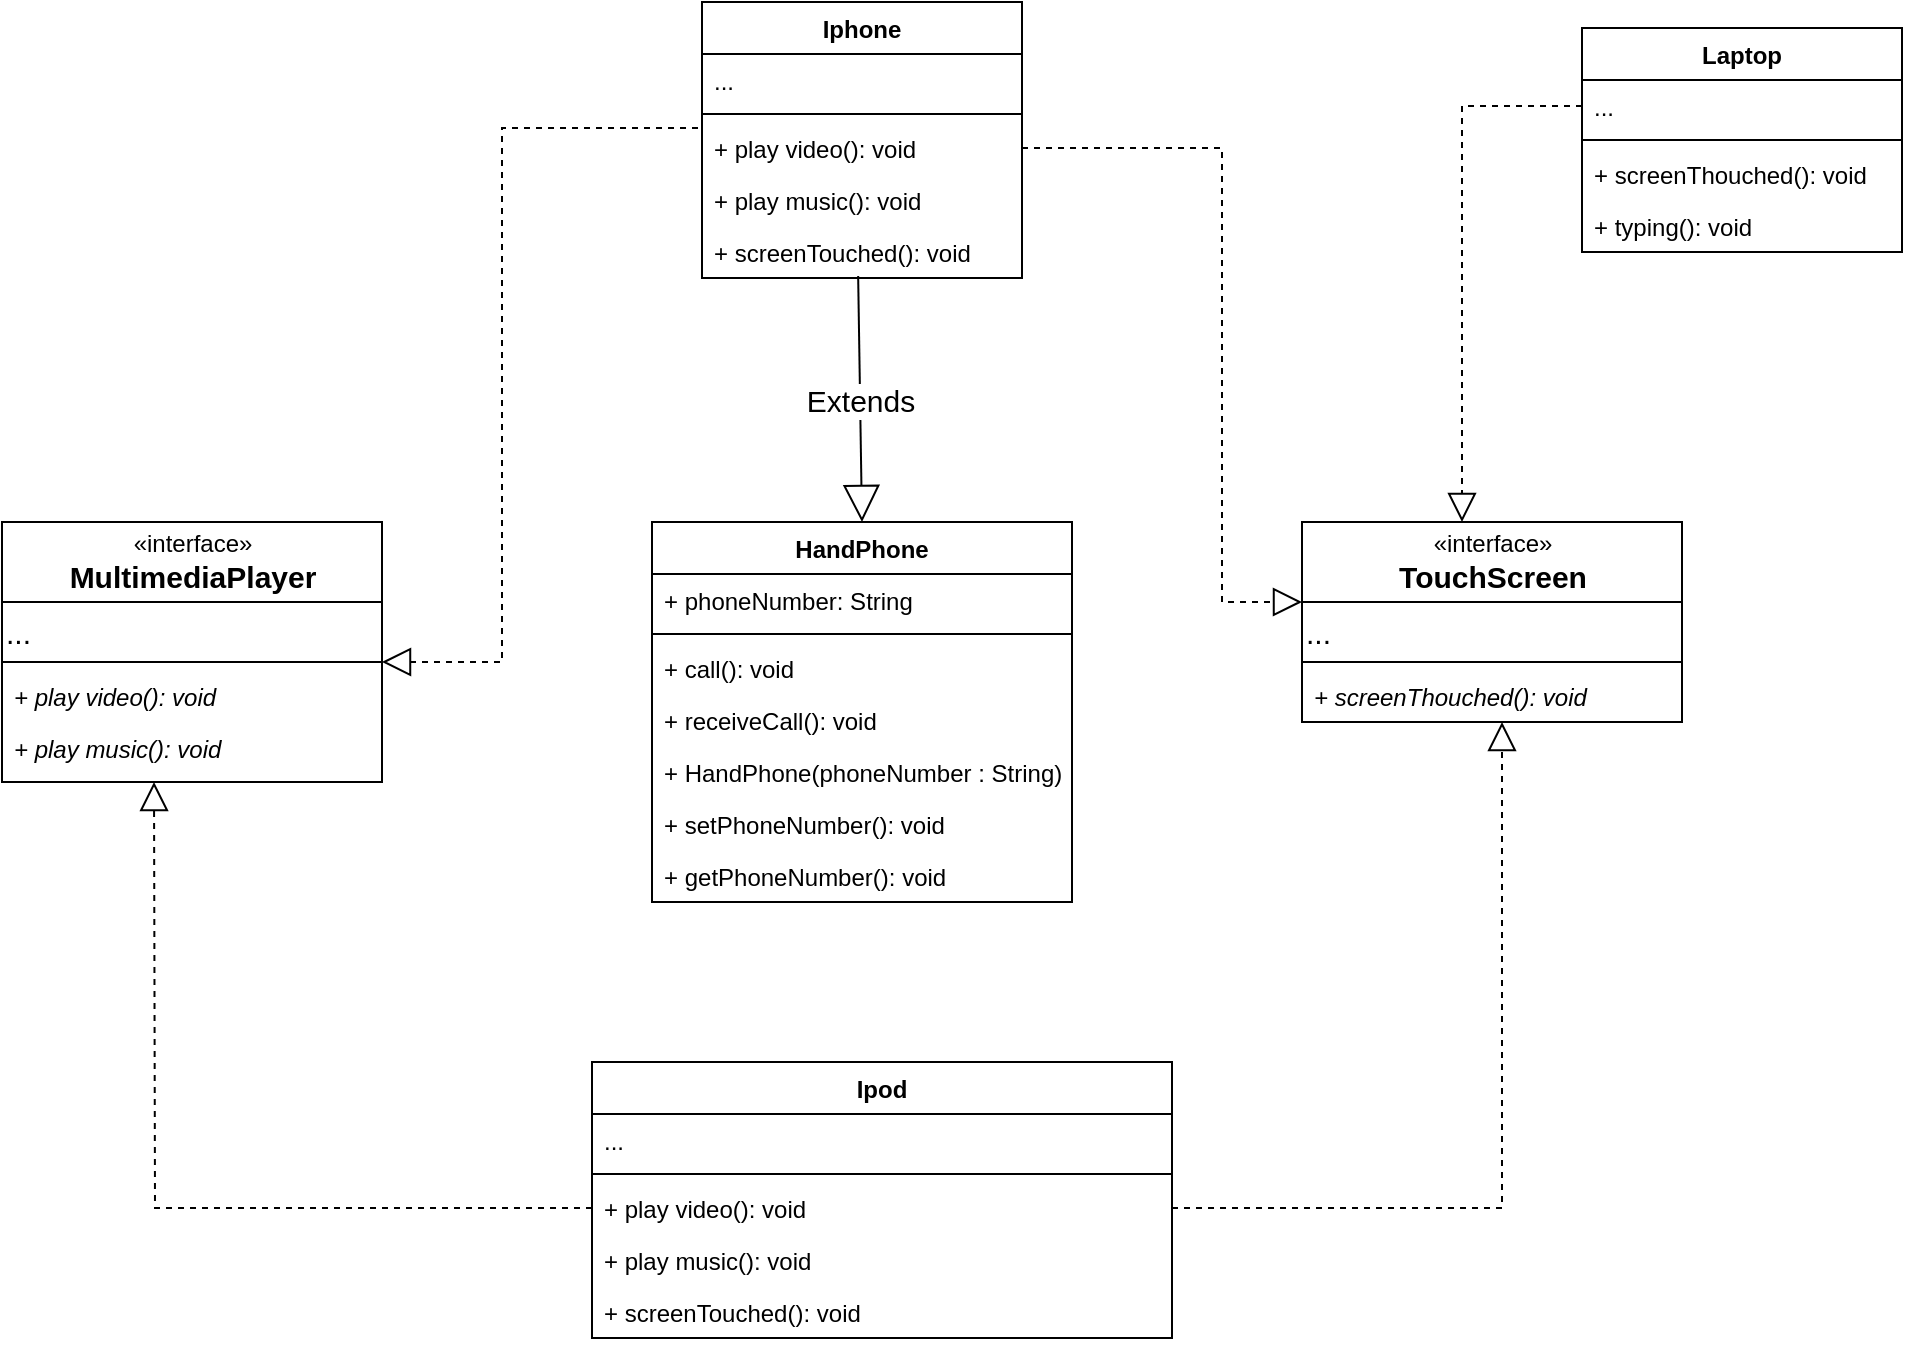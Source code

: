 <mxfile version="15.9.6" type="device"><diagram id="r_UrJvl19G73x6upiXIv" name="Page-1"><mxGraphModel dx="1422" dy="800" grid="1" gridSize="10" guides="1" tooltips="1" connect="1" arrows="1" fold="1" page="1" pageScale="1" pageWidth="1100" pageHeight="850" math="0" shadow="0"><root><mxCell id="0"/><mxCell id="1" parent="0"/><mxCell id="ycQYTFs8kZwfNoOXs9Ld-1" value="Ipod" style="swimlane;fontStyle=1;align=center;verticalAlign=top;childLayout=stackLayout;horizontal=1;startSize=26;horizontalStack=0;resizeParent=1;resizeParentMax=0;resizeLast=0;collapsible=1;marginBottom=0;" parent="1" vertex="1"><mxGeometry x="405" y="630" width="290" height="138" as="geometry"/></mxCell><mxCell id="ycQYTFs8kZwfNoOXs9Ld-2" value="..." style="text;strokeColor=none;fillColor=none;align=left;verticalAlign=top;spacingLeft=4;spacingRight=4;overflow=hidden;rotatable=0;points=[[0,0.5],[1,0.5]];portConstraint=eastwest;" parent="ycQYTFs8kZwfNoOXs9Ld-1" vertex="1"><mxGeometry y="26" width="290" height="26" as="geometry"/></mxCell><mxCell id="ycQYTFs8kZwfNoOXs9Ld-3" value="" style="line;strokeWidth=1;fillColor=none;align=left;verticalAlign=middle;spacingTop=-1;spacingLeft=3;spacingRight=3;rotatable=0;labelPosition=right;points=[];portConstraint=eastwest;" parent="ycQYTFs8kZwfNoOXs9Ld-1" vertex="1"><mxGeometry y="52" width="290" height="8" as="geometry"/></mxCell><mxCell id="ycQYTFs8kZwfNoOXs9Ld-4" value="+ play video(): void" style="text;strokeColor=none;fillColor=none;align=left;verticalAlign=top;spacingLeft=4;spacingRight=4;overflow=hidden;rotatable=0;points=[[0,0.5],[1,0.5]];portConstraint=eastwest;" parent="ycQYTFs8kZwfNoOXs9Ld-1" vertex="1"><mxGeometry y="60" width="290" height="26" as="geometry"/></mxCell><mxCell id="ycQYTFs8kZwfNoOXs9Ld-5" value="+ play music(): void" style="text;strokeColor=none;fillColor=none;align=left;verticalAlign=top;spacingLeft=4;spacingRight=4;overflow=hidden;rotatable=0;points=[[0,0.5],[1,0.5]];portConstraint=eastwest;" parent="ycQYTFs8kZwfNoOXs9Ld-1" vertex="1"><mxGeometry y="86" width="290" height="26" as="geometry"/></mxCell><mxCell id="ycQYTFs8kZwfNoOXs9Ld-6" value="+ screenTouched(): void" style="text;strokeColor=none;fillColor=none;align=left;verticalAlign=top;spacingLeft=4;spacingRight=4;overflow=hidden;rotatable=0;points=[[0,0.5],[1,0.5]];portConstraint=eastwest;" parent="ycQYTFs8kZwfNoOXs9Ld-1" vertex="1"><mxGeometry y="112" width="290" height="26" as="geometry"/></mxCell><mxCell id="ycQYTFs8kZwfNoOXs9Ld-7" value="HandPhone" style="swimlane;fontStyle=1;align=center;verticalAlign=top;childLayout=stackLayout;horizontal=1;startSize=26;horizontalStack=0;resizeParent=1;resizeParentMax=0;resizeLast=0;collapsible=1;marginBottom=0;" parent="1" vertex="1"><mxGeometry x="435" y="360" width="210" height="190" as="geometry"/></mxCell><mxCell id="ycQYTFs8kZwfNoOXs9Ld-8" value="+ phoneNumber: String" style="text;strokeColor=none;fillColor=none;align=left;verticalAlign=top;spacingLeft=4;spacingRight=4;overflow=hidden;rotatable=0;points=[[0,0.5],[1,0.5]];portConstraint=eastwest;" parent="ycQYTFs8kZwfNoOXs9Ld-7" vertex="1"><mxGeometry y="26" width="210" height="26" as="geometry"/></mxCell><mxCell id="ycQYTFs8kZwfNoOXs9Ld-9" value="" style="line;strokeWidth=1;fillColor=none;align=left;verticalAlign=middle;spacingTop=-1;spacingLeft=3;spacingRight=3;rotatable=0;labelPosition=right;points=[];portConstraint=eastwest;" parent="ycQYTFs8kZwfNoOXs9Ld-7" vertex="1"><mxGeometry y="52" width="210" height="8" as="geometry"/></mxCell><mxCell id="ycQYTFs8kZwfNoOXs9Ld-10" value="+ call(): void" style="text;strokeColor=none;fillColor=none;align=left;verticalAlign=top;spacingLeft=4;spacingRight=4;overflow=hidden;rotatable=0;points=[[0,0.5],[1,0.5]];portConstraint=eastwest;" parent="ycQYTFs8kZwfNoOXs9Ld-7" vertex="1"><mxGeometry y="60" width="210" height="26" as="geometry"/></mxCell><mxCell id="ycQYTFs8kZwfNoOXs9Ld-11" value="+ receiveCall(): void" style="text;strokeColor=none;fillColor=none;align=left;verticalAlign=top;spacingLeft=4;spacingRight=4;overflow=hidden;rotatable=0;points=[[0,0.5],[1,0.5]];portConstraint=eastwest;" parent="ycQYTFs8kZwfNoOXs9Ld-7" vertex="1"><mxGeometry y="86" width="210" height="26" as="geometry"/></mxCell><mxCell id="ycQYTFs8kZwfNoOXs9Ld-16" value="+ HandPhone(phoneNumber : String): void" style="text;strokeColor=none;fillColor=none;align=left;verticalAlign=top;spacingLeft=4;spacingRight=4;overflow=hidden;rotatable=0;points=[[0,0.5],[1,0.5]];portConstraint=eastwest;" parent="ycQYTFs8kZwfNoOXs9Ld-7" vertex="1"><mxGeometry y="112" width="210" height="26" as="geometry"/></mxCell><mxCell id="ycQYTFs8kZwfNoOXs9Ld-17" value="+ setPhoneNumber(): void" style="text;strokeColor=none;fillColor=none;align=left;verticalAlign=top;spacingLeft=4;spacingRight=4;overflow=hidden;rotatable=0;points=[[0,0.5],[1,0.5]];portConstraint=eastwest;" parent="ycQYTFs8kZwfNoOXs9Ld-7" vertex="1"><mxGeometry y="138" width="210" height="26" as="geometry"/></mxCell><mxCell id="ycQYTFs8kZwfNoOXs9Ld-18" value="+ getPhoneNumber(): void" style="text;strokeColor=none;fillColor=none;align=left;verticalAlign=top;spacingLeft=4;spacingRight=4;overflow=hidden;rotatable=0;points=[[0,0.5],[1,0.5]];portConstraint=eastwest;" parent="ycQYTFs8kZwfNoOXs9Ld-7" vertex="1"><mxGeometry y="164" width="210" height="26" as="geometry"/></mxCell><mxCell id="ycQYTFs8kZwfNoOXs9Ld-21" value="Iphone" style="swimlane;fontStyle=1;align=center;verticalAlign=top;childLayout=stackLayout;horizontal=1;startSize=26;horizontalStack=0;resizeParent=1;resizeParentMax=0;resizeLast=0;collapsible=1;marginBottom=0;" parent="1" vertex="1"><mxGeometry x="460" y="100" width="160" height="138" as="geometry"/></mxCell><mxCell id="ycQYTFs8kZwfNoOXs9Ld-22" value="..." style="text;strokeColor=none;fillColor=none;align=left;verticalAlign=top;spacingLeft=4;spacingRight=4;overflow=hidden;rotatable=0;points=[[0,0.5],[1,0.5]];portConstraint=eastwest;" parent="ycQYTFs8kZwfNoOXs9Ld-21" vertex="1"><mxGeometry y="26" width="160" height="26" as="geometry"/></mxCell><mxCell id="ycQYTFs8kZwfNoOXs9Ld-23" value="" style="line;strokeWidth=1;fillColor=none;align=left;verticalAlign=middle;spacingTop=-1;spacingLeft=3;spacingRight=3;rotatable=0;labelPosition=right;points=[];portConstraint=eastwest;" parent="ycQYTFs8kZwfNoOXs9Ld-21" vertex="1"><mxGeometry y="52" width="160" height="8" as="geometry"/></mxCell><mxCell id="ycQYTFs8kZwfNoOXs9Ld-24" value="+ play video(): void" style="text;strokeColor=none;fillColor=none;align=left;verticalAlign=top;spacingLeft=4;spacingRight=4;overflow=hidden;rotatable=0;points=[[0,0.5],[1,0.5]];portConstraint=eastwest;" parent="ycQYTFs8kZwfNoOXs9Ld-21" vertex="1"><mxGeometry y="60" width="160" height="26" as="geometry"/></mxCell><mxCell id="ycQYTFs8kZwfNoOXs9Ld-25" value="+ play music(): void" style="text;strokeColor=none;fillColor=none;align=left;verticalAlign=top;spacingLeft=4;spacingRight=4;overflow=hidden;rotatable=0;points=[[0,0.5],[1,0.5]];portConstraint=eastwest;" parent="ycQYTFs8kZwfNoOXs9Ld-21" vertex="1"><mxGeometry y="86" width="160" height="26" as="geometry"/></mxCell><mxCell id="ycQYTFs8kZwfNoOXs9Ld-26" value="+ screenTouched(): void" style="text;strokeColor=none;fillColor=none;align=left;verticalAlign=top;spacingLeft=4;spacingRight=4;overflow=hidden;rotatable=0;points=[[0,0.5],[1,0.5]];portConstraint=eastwest;" parent="ycQYTFs8kZwfNoOXs9Ld-21" vertex="1"><mxGeometry y="112" width="160" height="26" as="geometry"/></mxCell><mxCell id="ycQYTFs8kZwfNoOXs9Ld-46" value="" style="group" parent="1" vertex="1" connectable="0"><mxGeometry x="110" y="360" width="190" height="130" as="geometry"/></mxCell><mxCell id="ycQYTFs8kZwfNoOXs9Ld-37" value="«interface»&lt;br&gt;&lt;span style=&quot;font-size: 15px&quot;&gt;&lt;b&gt;MultimediaPlayer&lt;/b&gt;&lt;/span&gt;" style="html=1;dropTarget=0;" parent="ycQYTFs8kZwfNoOXs9Ld-46" vertex="1"><mxGeometry width="190" height="40" as="geometry"/></mxCell><mxCell id="ycQYTFs8kZwfNoOXs9Ld-39" value="..." style="html=1;fontSize=15;align=left;" parent="ycQYTFs8kZwfNoOXs9Ld-46" vertex="1"><mxGeometry y="40" width="190" height="30" as="geometry"/></mxCell><mxCell id="ycQYTFs8kZwfNoOXs9Ld-40" value="" style="html=1;fontSize=15;align=left;" parent="ycQYTFs8kZwfNoOXs9Ld-46" vertex="1"><mxGeometry y="70" width="190" height="60" as="geometry"/></mxCell><mxCell id="ycQYTFs8kZwfNoOXs9Ld-43" value="+ play video(): void" style="text;strokeColor=none;fillColor=none;align=left;verticalAlign=top;spacingLeft=4;spacingRight=4;overflow=hidden;rotatable=0;points=[[0,0.5],[1,0.5]];portConstraint=eastwest;fontStyle=2" parent="ycQYTFs8kZwfNoOXs9Ld-46" vertex="1"><mxGeometry y="74" width="160" height="56" as="geometry"/></mxCell><mxCell id="ycQYTFs8kZwfNoOXs9Ld-44" value="+ play music(): void" style="text;strokeColor=none;fillColor=none;align=left;verticalAlign=top;spacingLeft=4;spacingRight=4;overflow=hidden;rotatable=0;points=[[0,0.5],[1,0.5]];portConstraint=eastwest;fontStyle=2" parent="ycQYTFs8kZwfNoOXs9Ld-46" vertex="1"><mxGeometry y="100" width="160" height="26" as="geometry"/></mxCell><mxCell id="ycQYTFs8kZwfNoOXs9Ld-47" value="" style="group" parent="1" vertex="1" connectable="0"><mxGeometry x="760" y="360" width="190" height="130" as="geometry"/></mxCell><mxCell id="ycQYTFs8kZwfNoOXs9Ld-48" value="«interface»&lt;br&gt;&lt;span style=&quot;font-size: 15px&quot;&gt;&lt;b&gt;TouchScreen&lt;/b&gt;&lt;/span&gt;" style="html=1;dropTarget=0;" parent="ycQYTFs8kZwfNoOXs9Ld-47" vertex="1"><mxGeometry width="190" height="40" as="geometry"/></mxCell><mxCell id="ycQYTFs8kZwfNoOXs9Ld-49" value="..." style="html=1;fontSize=15;align=left;" parent="ycQYTFs8kZwfNoOXs9Ld-47" vertex="1"><mxGeometry y="40" width="190" height="30" as="geometry"/></mxCell><mxCell id="ycQYTFs8kZwfNoOXs9Ld-50" value="" style="html=1;fontSize=15;align=left;" parent="ycQYTFs8kZwfNoOXs9Ld-47" vertex="1"><mxGeometry y="70" width="190" height="30" as="geometry"/></mxCell><mxCell id="ycQYTFs8kZwfNoOXs9Ld-51" value="+ screenThouched(): void" style="text;strokeColor=none;fillColor=none;align=left;verticalAlign=top;spacingLeft=4;spacingRight=4;overflow=hidden;rotatable=0;points=[[0,0.5],[1,0.5]];portConstraint=eastwest;fontStyle=2" parent="ycQYTFs8kZwfNoOXs9Ld-47" vertex="1"><mxGeometry y="74" width="160" height="26" as="geometry"/></mxCell><mxCell id="ycQYTFs8kZwfNoOXs9Ld-54" value="Laptop" style="swimlane;fontStyle=1;align=center;verticalAlign=top;childLayout=stackLayout;horizontal=1;startSize=26;horizontalStack=0;resizeParent=1;resizeParentMax=0;resizeLast=0;collapsible=1;marginBottom=0;" parent="1" vertex="1"><mxGeometry x="900" y="113" width="160" height="112" as="geometry"/></mxCell><mxCell id="ycQYTFs8kZwfNoOXs9Ld-55" value="..." style="text;strokeColor=none;fillColor=none;align=left;verticalAlign=top;spacingLeft=4;spacingRight=4;overflow=hidden;rotatable=0;points=[[0,0.5],[1,0.5]];portConstraint=eastwest;" parent="ycQYTFs8kZwfNoOXs9Ld-54" vertex="1"><mxGeometry y="26" width="160" height="26" as="geometry"/></mxCell><mxCell id="ycQYTFs8kZwfNoOXs9Ld-56" value="" style="line;strokeWidth=1;fillColor=none;align=left;verticalAlign=middle;spacingTop=-1;spacingLeft=3;spacingRight=3;rotatable=0;labelPosition=right;points=[];portConstraint=eastwest;" parent="ycQYTFs8kZwfNoOXs9Ld-54" vertex="1"><mxGeometry y="52" width="160" height="8" as="geometry"/></mxCell><mxCell id="ycQYTFs8kZwfNoOXs9Ld-57" value="+ screenThouched(): void" style="text;strokeColor=none;fillColor=none;align=left;verticalAlign=top;spacingLeft=4;spacingRight=4;overflow=hidden;rotatable=0;points=[[0,0.5],[1,0.5]];portConstraint=eastwest;" parent="ycQYTFs8kZwfNoOXs9Ld-54" vertex="1"><mxGeometry y="60" width="160" height="26" as="geometry"/></mxCell><mxCell id="ycQYTFs8kZwfNoOXs9Ld-58" value="+ typing(): void" style="text;strokeColor=none;fillColor=none;align=left;verticalAlign=top;spacingLeft=4;spacingRight=4;overflow=hidden;rotatable=0;points=[[0,0.5],[1,0.5]];portConstraint=eastwest;" parent="ycQYTFs8kZwfNoOXs9Ld-54" vertex="1"><mxGeometry y="86" width="160" height="26" as="geometry"/></mxCell><mxCell id="ycQYTFs8kZwfNoOXs9Ld-60" value="Extends" style="endArrow=block;endSize=16;endFill=0;html=1;rounded=0;fontSize=15;exitX=0.488;exitY=0.962;exitDx=0;exitDy=0;exitPerimeter=0;entryX=0.5;entryY=0;entryDx=0;entryDy=0;" parent="1" source="ycQYTFs8kZwfNoOXs9Ld-26" target="ycQYTFs8kZwfNoOXs9Ld-7" edge="1"><mxGeometry width="160" relative="1" as="geometry"><mxPoint x="470" y="510" as="sourcePoint"/><mxPoint x="563" y="360" as="targetPoint"/></mxGeometry></mxCell><mxCell id="ycQYTFs8kZwfNoOXs9Ld-61" value="" style="endArrow=block;dashed=1;endFill=0;endSize=12;html=1;rounded=0;fontSize=15;exitX=0;exitY=0.5;exitDx=0;exitDy=0;edgeStyle=orthogonalEdgeStyle;" parent="1" source="ycQYTFs8kZwfNoOXs9Ld-4" edge="1"><mxGeometry width="160" relative="1" as="geometry"><mxPoint x="470" y="510" as="sourcePoint"/><mxPoint x="186" y="490" as="targetPoint"/></mxGeometry></mxCell><mxCell id="ycQYTFs8kZwfNoOXs9Ld-62" value="" style="endArrow=block;dashed=1;endFill=0;endSize=12;html=1;rounded=0;fontSize=15;exitX=1;exitY=0.5;exitDx=0;exitDy=0;edgeStyle=orthogonalEdgeStyle;" parent="1" source="ycQYTFs8kZwfNoOXs9Ld-4" edge="1"><mxGeometry width="160" relative="1" as="geometry"><mxPoint x="470" y="510" as="sourcePoint"/><mxPoint x="860" y="460" as="targetPoint"/><Array as="points"><mxPoint x="860" y="703"/><mxPoint x="860" y="460"/></Array></mxGeometry></mxCell><mxCell id="ycQYTFs8kZwfNoOXs9Ld-64" value="" style="endArrow=block;dashed=1;endFill=0;endSize=12;html=1;rounded=0;fontSize=15;edgeStyle=orthogonalEdgeStyle;exitX=0;exitY=0.5;exitDx=0;exitDy=0;" parent="1" source="ycQYTFs8kZwfNoOXs9Ld-55" edge="1"><mxGeometry width="160" relative="1" as="geometry"><mxPoint x="880" y="230" as="sourcePoint"/><mxPoint x="840" y="360" as="targetPoint"/><Array as="points"><mxPoint x="840" y="152"/><mxPoint x="840" y="360"/></Array></mxGeometry></mxCell><mxCell id="ycQYTFs8kZwfNoOXs9Ld-65" value="" style="endArrow=block;dashed=1;endFill=0;endSize=12;html=1;rounded=0;fontSize=15;exitX=0;exitY=0.5;exitDx=0;exitDy=0;entryX=1;entryY=0;entryDx=0;entryDy=0;edgeStyle=orthogonalEdgeStyle;" parent="1" source="ycQYTFs8kZwfNoOXs9Ld-24" target="ycQYTFs8kZwfNoOXs9Ld-40" edge="1"><mxGeometry width="160" relative="1" as="geometry"><mxPoint x="500" y="430" as="sourcePoint"/><mxPoint x="660" y="430" as="targetPoint"/><Array as="points"><mxPoint x="360" y="163"/><mxPoint x="360" y="430"/></Array></mxGeometry></mxCell><mxCell id="ycQYTFs8kZwfNoOXs9Ld-66" value="" style="endArrow=block;dashed=1;endFill=0;endSize=12;html=1;rounded=0;fontSize=15;exitX=1;exitY=0.5;exitDx=0;exitDy=0;entryX=0;entryY=0;entryDx=0;entryDy=0;edgeStyle=orthogonalEdgeStyle;" parent="1" source="ycQYTFs8kZwfNoOXs9Ld-24" target="ycQYTFs8kZwfNoOXs9Ld-49" edge="1"><mxGeometry width="160" relative="1" as="geometry"><mxPoint x="495" y="173" as="sourcePoint"/><mxPoint x="275" y="370" as="targetPoint"/><Array as="points"><mxPoint x="720" y="173"/><mxPoint x="720" y="400"/></Array></mxGeometry></mxCell></root></mxGraphModel></diagram></mxfile>